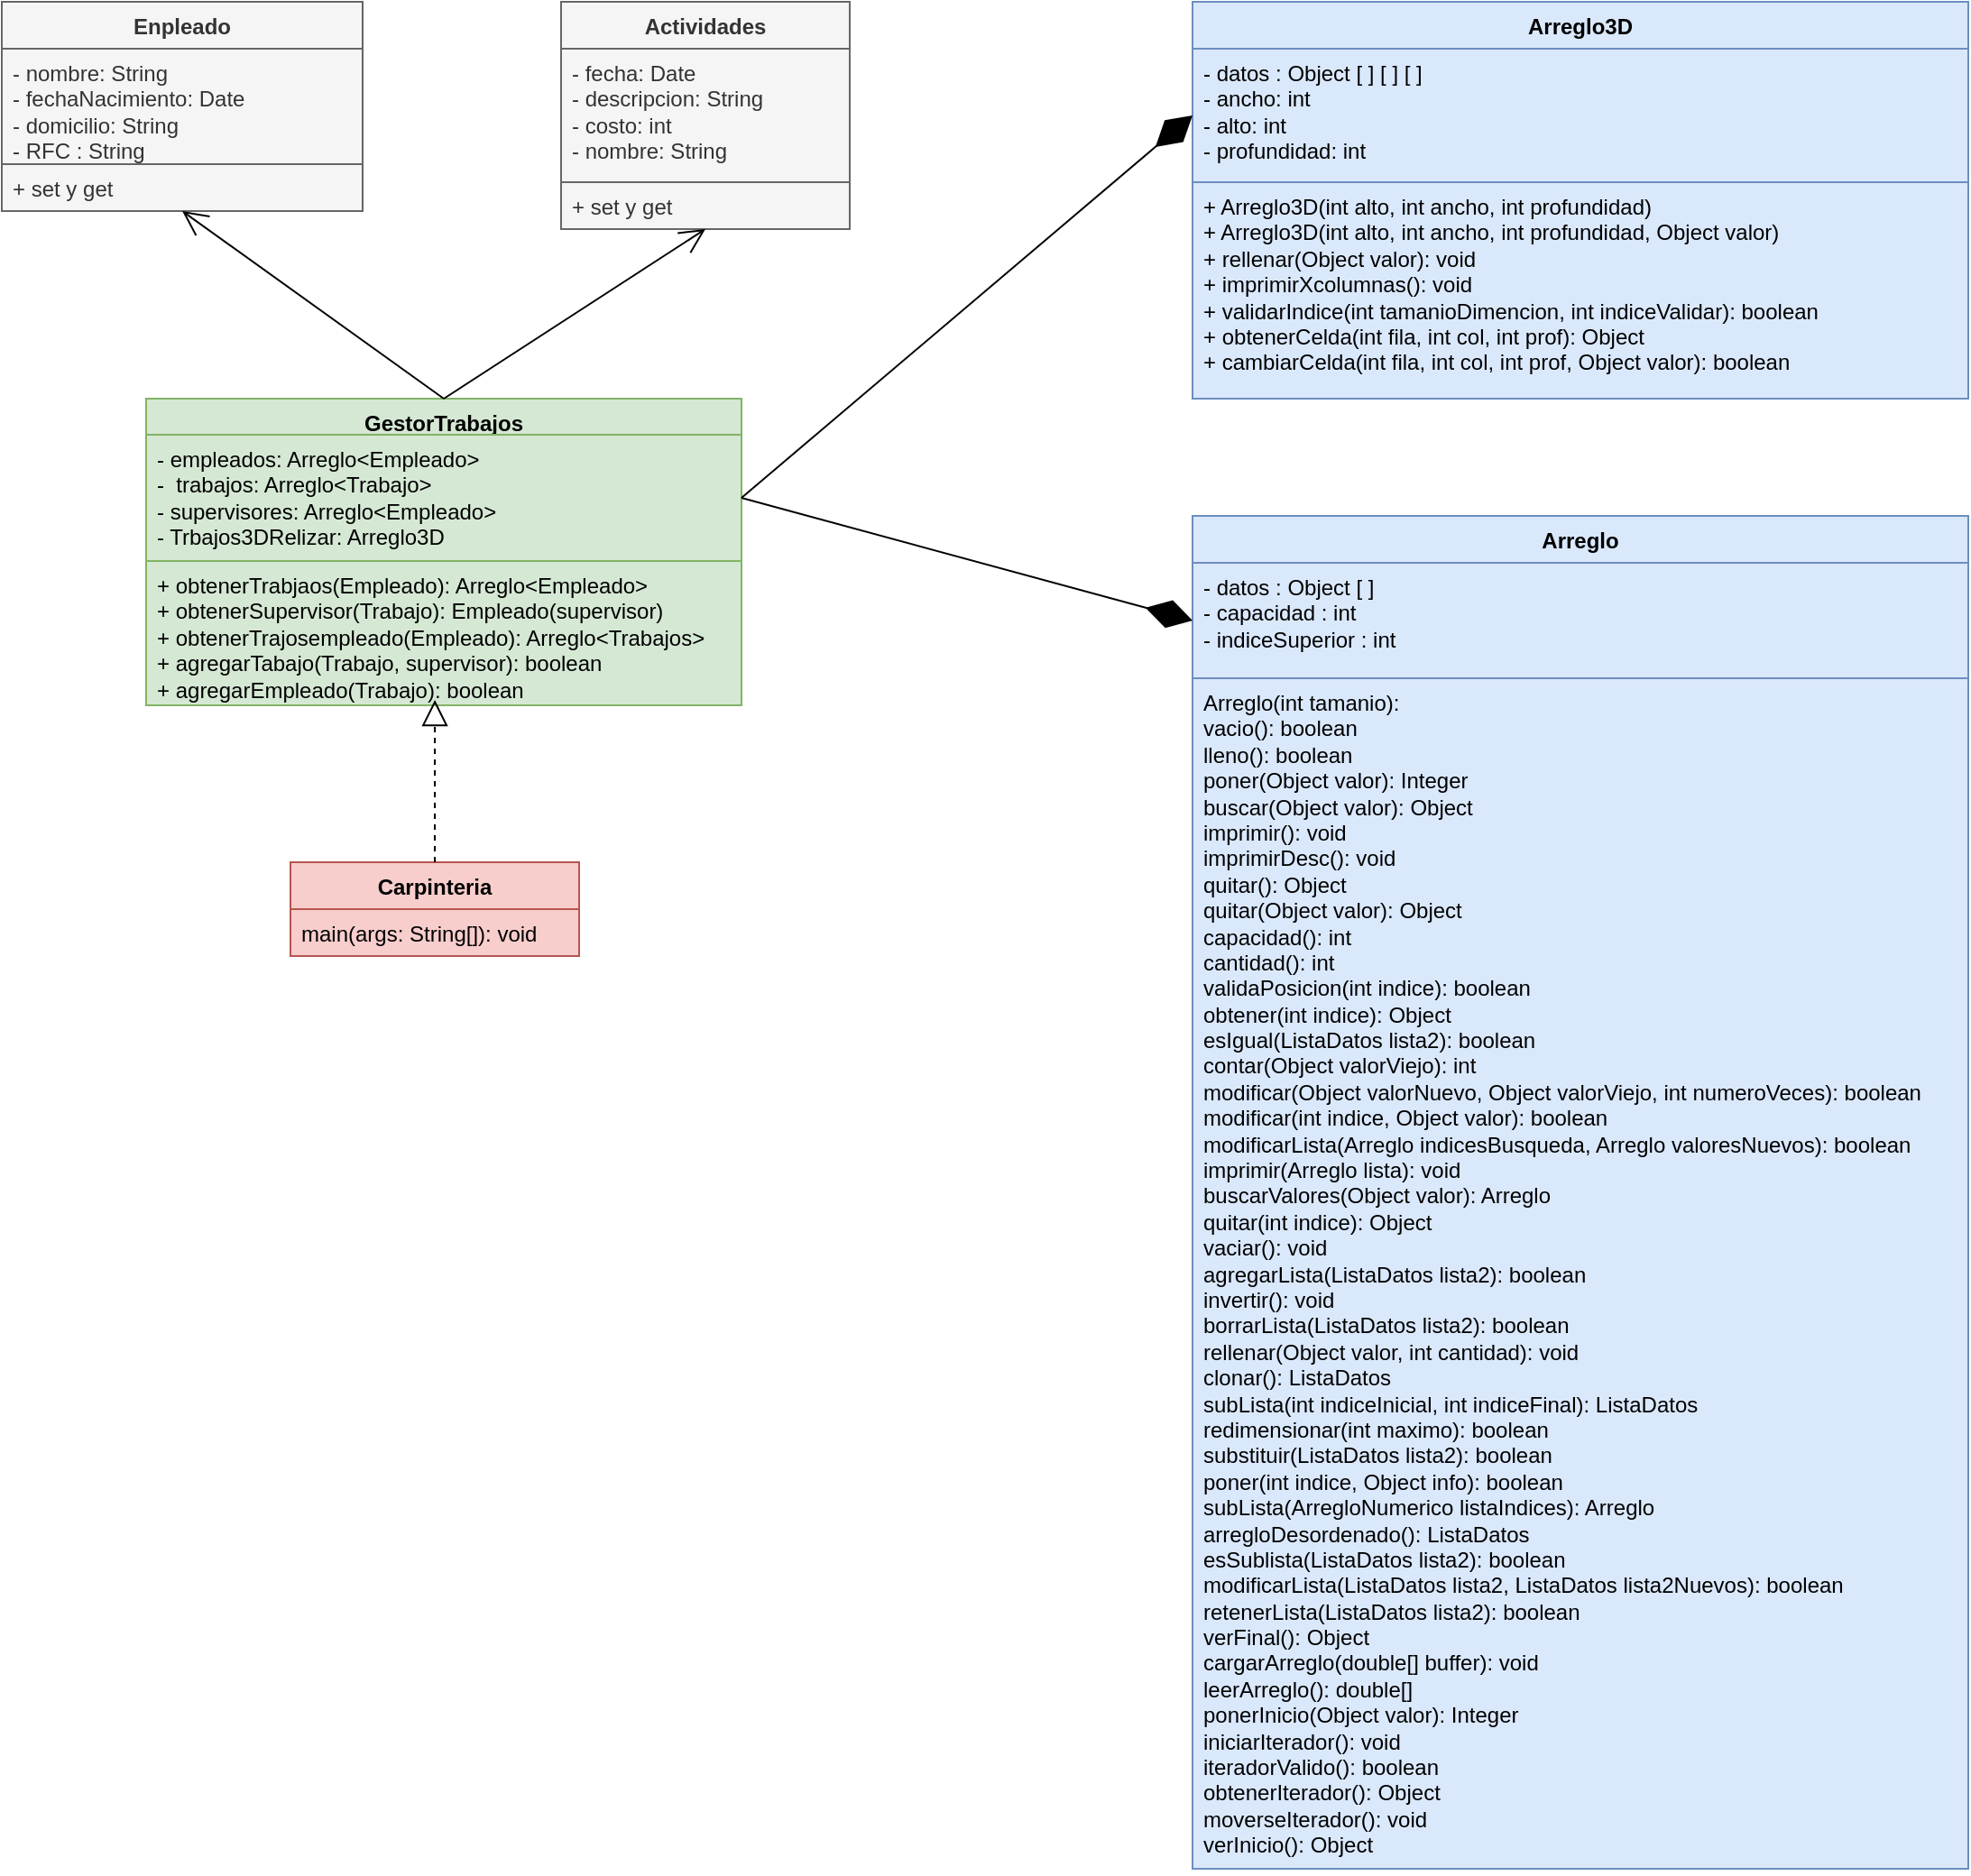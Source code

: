<mxfile>
    <diagram id="cqazEiUZD2g5YKeuqgiH" name="Page-1">
        <mxGraphModel dx="1386" dy="825" grid="1" gridSize="10" guides="1" tooltips="1" connect="1" arrows="1" fold="1" page="1" pageScale="1" pageWidth="850" pageHeight="1100" math="0" shadow="0">
            <root>
                <mxCell id="0"/>
                <mxCell id="1" parent="0"/>
                <mxCell id="2" value="Enpleado" style="swimlane;fontStyle=1;align=center;verticalAlign=top;childLayout=stackLayout;horizontal=1;startSize=26;horizontalStack=0;resizeParent=1;resizeParentMax=0;resizeLast=0;collapsible=1;marginBottom=0;whiteSpace=wrap;html=1;fillColor=#f5f5f5;fontColor=#333333;strokeColor=#666666;" vertex="1" parent="1">
                    <mxGeometry x="310" y="30" width="200" height="116" as="geometry"/>
                </mxCell>
                <mxCell id="3" value="- nombre: String&lt;div&gt;- fechaNacimiento: Date&lt;/div&gt;&lt;div&gt;- domicilio: String&lt;/div&gt;&lt;div&gt;- RFC : String&lt;span style=&quot;background-color: transparent;&quot;&gt;&amp;nbsp;&amp;nbsp;&lt;/span&gt;&lt;/div&gt;" style="text;strokeColor=#666666;fillColor=#f5f5f5;align=left;verticalAlign=top;spacingLeft=4;spacingRight=4;overflow=hidden;rotatable=0;points=[[0,0.5],[1,0.5]];portConstraint=eastwest;whiteSpace=wrap;html=1;fontColor=#333333;" vertex="1" parent="2">
                    <mxGeometry y="26" width="200" height="64" as="geometry"/>
                </mxCell>
                <mxCell id="4" value="+ set y get&amp;nbsp;" style="text;strokeColor=#666666;fillColor=#f5f5f5;align=left;verticalAlign=top;spacingLeft=4;spacingRight=4;overflow=hidden;rotatable=0;points=[[0,0.5],[1,0.5]];portConstraint=eastwest;whiteSpace=wrap;html=1;fontColor=#333333;" vertex="1" parent="2">
                    <mxGeometry y="90" width="200" height="26" as="geometry"/>
                </mxCell>
                <mxCell id="5" value="Actividades" style="swimlane;fontStyle=1;align=center;verticalAlign=top;childLayout=stackLayout;horizontal=1;startSize=26;horizontalStack=0;resizeParent=1;resizeParentMax=0;resizeLast=0;collapsible=1;marginBottom=0;whiteSpace=wrap;html=1;fillColor=#f5f5f5;fontColor=#333333;strokeColor=#666666;" vertex="1" parent="1">
                    <mxGeometry x="620" y="30" width="160" height="126" as="geometry"/>
                </mxCell>
                <mxCell id="6" value="- fecha: Date&lt;div&gt;- descripcion: String&lt;/div&gt;&lt;div&gt;- costo: int&amp;nbsp;&lt;/div&gt;&lt;div&gt;- nombre: String&amp;nbsp;&lt;/div&gt;" style="text;strokeColor=#666666;fillColor=#f5f5f5;align=left;verticalAlign=top;spacingLeft=4;spacingRight=4;overflow=hidden;rotatable=0;points=[[0,0.5],[1,0.5]];portConstraint=eastwest;whiteSpace=wrap;html=1;fontColor=#333333;" vertex="1" parent="5">
                    <mxGeometry y="26" width="160" height="74" as="geometry"/>
                </mxCell>
                <mxCell id="7" value="+ set y get" style="text;strokeColor=#666666;fillColor=#f5f5f5;align=left;verticalAlign=top;spacingLeft=4;spacingRight=4;overflow=hidden;rotatable=0;points=[[0,0.5],[1,0.5]];portConstraint=eastwest;whiteSpace=wrap;html=1;fontColor=#333333;" vertex="1" parent="5">
                    <mxGeometry y="100" width="160" height="26" as="geometry"/>
                </mxCell>
                <mxCell id="8" value="GestorTrabajos" style="swimlane;fontStyle=1;align=center;verticalAlign=top;childLayout=stackLayout;horizontal=1;startSize=20;horizontalStack=0;resizeParent=1;resizeParentMax=0;resizeLast=0;collapsible=1;marginBottom=0;whiteSpace=wrap;html=1;fillColor=#d5e8d4;strokeColor=#82b366;" vertex="1" parent="1">
                    <mxGeometry x="390" y="250" width="330" height="170" as="geometry"/>
                </mxCell>
                <mxCell id="9" value="- empleados: Arreglo&amp;lt;Empleado&amp;gt;&lt;div&gt;-&amp;nbsp; trabajos: Arreglo&amp;lt;Trabajo&amp;gt;&lt;/div&gt;&lt;div&gt;- supervisores: Arreglo&amp;lt;Empleado&amp;gt;&lt;/div&gt;&lt;div&gt;- Trbajos3DRelizar: Arreglo3D&lt;/div&gt;" style="text;strokeColor=#82b366;fillColor=#d5e8d4;align=left;verticalAlign=top;spacingLeft=4;spacingRight=4;overflow=hidden;rotatable=0;points=[[0,0.5],[1,0.5]];portConstraint=eastwest;whiteSpace=wrap;html=1;" vertex="1" parent="8">
                    <mxGeometry y="20" width="330" height="70" as="geometry"/>
                </mxCell>
                <mxCell id="11" value="+ obtenerTrabjaos(Empleado): Arreglo&amp;lt;Empleado&amp;gt;&lt;div&gt;+ obtenerSupervisor(Trabajo): Empleado(supervisor)&lt;/div&gt;&lt;div&gt;+ obtenerTrajosempleado(Empleado): Arreglo&amp;lt;Trabajos&amp;gt;&lt;/div&gt;&lt;div&gt;+ agregarTabajo(Trabajo, supervisor): boolean&lt;/div&gt;&lt;div&gt;+ agregarEmpleado(Trabajo): boolean&lt;/div&gt;" style="text;strokeColor=#82b366;fillColor=#d5e8d4;align=left;verticalAlign=top;spacingLeft=4;spacingRight=4;overflow=hidden;rotatable=0;points=[[0,0.5],[1,0.5]];portConstraint=eastwest;whiteSpace=wrap;html=1;" vertex="1" parent="8">
                    <mxGeometry y="90" width="330" height="80" as="geometry"/>
                </mxCell>
                <mxCell id="12" value="" style="endArrow=open;endFill=1;endSize=12;html=1;entryX=0.5;entryY=1;entryDx=0;entryDy=0;exitX=0.5;exitY=0;exitDx=0;exitDy=0;" edge="1" parent="1" source="8" target="5">
                    <mxGeometry width="160" relative="1" as="geometry">
                        <mxPoint x="670" y="280" as="sourcePoint"/>
                        <mxPoint x="830" y="280" as="targetPoint"/>
                    </mxGeometry>
                </mxCell>
                <mxCell id="13" value="" style="endArrow=open;endFill=1;endSize=12;html=1;entryX=0.5;entryY=1;entryDx=0;entryDy=0;exitX=0.5;exitY=0;exitDx=0;exitDy=0;" edge="1" parent="1" source="8" target="2">
                    <mxGeometry width="160" relative="1" as="geometry">
                        <mxPoint x="670" y="280" as="sourcePoint"/>
                        <mxPoint x="830" y="280" as="targetPoint"/>
                    </mxGeometry>
                </mxCell>
                <mxCell id="14" value="Arreglo" style="swimlane;fontStyle=1;align=center;verticalAlign=top;childLayout=stackLayout;horizontal=1;startSize=26;horizontalStack=0;resizeParent=1;resizeParentMax=0;resizeLast=0;collapsible=1;marginBottom=0;whiteSpace=wrap;html=1;fillColor=#dae8fc;strokeColor=#6c8ebf;" vertex="1" parent="1">
                    <mxGeometry x="970" y="315" width="430" height="750" as="geometry"/>
                </mxCell>
                <mxCell id="15" value="- datos : &lt;span class=&quot;hljs-keyword&quot;&gt;Object&amp;nbsp;&lt;/span&gt;[ ]&amp;nbsp;&lt;br&gt;- capacidad : &lt;span class=&quot;hljs-type&quot;&gt;int&lt;/span&gt;&amp;nbsp;&lt;br&gt;- indiceSuperior : &lt;span class=&quot;hljs-type&quot;&gt;int&lt;/span&gt;" style="text;strokeColor=#6c8ebf;fillColor=#dae8fc;align=left;verticalAlign=top;spacingLeft=4;spacingRight=4;overflow=hidden;rotatable=0;points=[[0,0.5],[1,0.5]];portConstraint=eastwest;whiteSpace=wrap;html=1;" vertex="1" parent="14">
                    <mxGeometry y="26" width="430" height="64" as="geometry"/>
                </mxCell>
                <mxCell id="16" value="&lt;div&gt;&lt;font color=&quot;#000000&quot;&gt;Arreglo(int tamanio):&lt;/font&gt;&lt;/div&gt;&lt;div&gt;&lt;font color=&quot;#000000&quot;&gt;vacio(): boolean&lt;/font&gt;&lt;/div&gt;&lt;div&gt;&lt;font color=&quot;#000000&quot;&gt;lleno(): boolean&lt;/font&gt;&lt;/div&gt;&lt;div&gt;&lt;font color=&quot;#000000&quot;&gt;poner(Object valor): Integer&lt;/font&gt;&lt;/div&gt;&lt;div&gt;&lt;font color=&quot;#000000&quot;&gt;buscar(Object valor): Object&lt;/font&gt;&lt;/div&gt;&lt;div&gt;&lt;font color=&quot;#000000&quot;&gt;imprimir(): void&lt;/font&gt;&lt;/div&gt;&lt;div&gt;&lt;font color=&quot;#000000&quot;&gt;imprimirDesc(): void&lt;/font&gt;&lt;/div&gt;&lt;div&gt;&lt;font color=&quot;#000000&quot;&gt;quitar(): Object&lt;/font&gt;&lt;/div&gt;&lt;div&gt;&lt;font color=&quot;#000000&quot;&gt;quitar(Object valor): Object&lt;/font&gt;&lt;/div&gt;&lt;div&gt;&lt;font color=&quot;#000000&quot;&gt;capacidad(): int&lt;/font&gt;&lt;/div&gt;&lt;div&gt;&lt;font color=&quot;#000000&quot;&gt;cantidad(): int&lt;/font&gt;&lt;/div&gt;&lt;div&gt;&lt;font color=&quot;#000000&quot;&gt;validaPosicion(int indice): boolean&lt;/font&gt;&lt;/div&gt;&lt;div&gt;&lt;font color=&quot;#000000&quot;&gt;obtener(int indice): Object&lt;/font&gt;&lt;/div&gt;&lt;div&gt;&lt;font color=&quot;#000000&quot;&gt;esIgual(ListaDatos lista2): boolean&lt;/font&gt;&lt;/div&gt;&lt;div&gt;&lt;font color=&quot;#000000&quot;&gt;contar(Object valorViejo): int&lt;/font&gt;&lt;/div&gt;&lt;div&gt;&lt;font color=&quot;#000000&quot;&gt;modificar(Object valorNuevo, Object valorViejo, int numeroVeces): boolean&lt;/font&gt;&lt;/div&gt;&lt;div&gt;&lt;font color=&quot;#000000&quot;&gt;modificar(int indice, Object valor): boolean&lt;/font&gt;&lt;/div&gt;&lt;div&gt;&lt;font color=&quot;#000000&quot;&gt;modificarLista(Arreglo indicesBusqueda, Arreglo valoresNuevos): boolean&lt;/font&gt;&lt;/div&gt;&lt;div&gt;&lt;font color=&quot;#000000&quot;&gt;imprimir(Arreglo lista): void&lt;/font&gt;&lt;/div&gt;&lt;div&gt;&lt;font color=&quot;#000000&quot;&gt;buscarValores(Object valor): Arreglo&lt;/font&gt;&lt;/div&gt;&lt;div&gt;&lt;font color=&quot;#000000&quot;&gt;quitar(int indice): Object&lt;/font&gt;&lt;/div&gt;&lt;div&gt;&lt;font color=&quot;#000000&quot;&gt;vaciar(): void&lt;/font&gt;&lt;/div&gt;&lt;div&gt;&lt;font color=&quot;#000000&quot;&gt;agregarLista(ListaDatos lista2): boolean&lt;/font&gt;&lt;/div&gt;&lt;div&gt;&lt;font color=&quot;#000000&quot;&gt;invertir(): void&lt;/font&gt;&lt;/div&gt;&lt;div&gt;&lt;font color=&quot;#000000&quot;&gt;borrarLista(ListaDatos lista2): boolean&lt;/font&gt;&lt;/div&gt;&lt;div&gt;&lt;font color=&quot;#000000&quot;&gt;rellenar(Object valor, int cantidad): void&lt;/font&gt;&lt;/div&gt;&lt;div&gt;&lt;font color=&quot;#000000&quot;&gt;clonar(): ListaDatos&lt;/font&gt;&lt;/div&gt;&lt;div&gt;&lt;font color=&quot;#000000&quot;&gt;subLista(int indiceInicial, int indiceFinal): ListaDatos&lt;/font&gt;&lt;/div&gt;&lt;div&gt;&lt;font color=&quot;#000000&quot;&gt;redimensionar(int maximo): boolean&lt;/font&gt;&lt;/div&gt;&lt;div&gt;&lt;font color=&quot;#000000&quot;&gt;substituir(ListaDatos lista2): boolean&lt;/font&gt;&lt;/div&gt;&lt;div&gt;&lt;font color=&quot;#000000&quot;&gt;poner(int indice, Object info): boolean&lt;/font&gt;&lt;/div&gt;&lt;div&gt;&lt;font color=&quot;#000000&quot;&gt;subLista(ArregloNumerico listaIndices): Arreglo&lt;/font&gt;&lt;/div&gt;&lt;div&gt;&lt;font color=&quot;#000000&quot;&gt;arregloDesordenado(): ListaDatos&lt;/font&gt;&lt;/div&gt;&lt;div&gt;&lt;font color=&quot;#000000&quot;&gt;esSublista(ListaDatos lista2): boolean&lt;/font&gt;&lt;/div&gt;&lt;div&gt;&lt;font color=&quot;#000000&quot;&gt;modificarLista(ListaDatos lista2, ListaDatos lista2Nuevos): boolean&lt;/font&gt;&lt;/div&gt;&lt;div&gt;&lt;font color=&quot;#000000&quot;&gt;retenerLista(ListaDatos lista2): boolean&lt;/font&gt;&lt;/div&gt;&lt;div&gt;&lt;font color=&quot;#000000&quot;&gt;verFinal(): Object&lt;/font&gt;&lt;/div&gt;&lt;div&gt;&lt;font color=&quot;#000000&quot;&gt;cargarArreglo(double[] buffer): void&lt;/font&gt;&lt;/div&gt;&lt;div&gt;&lt;font color=&quot;#000000&quot;&gt;leerArreglo(): double[]&lt;/font&gt;&lt;/div&gt;&lt;div&gt;&lt;font color=&quot;#000000&quot;&gt;ponerInicio(Object valor): Integer&lt;/font&gt;&lt;/div&gt;&lt;div&gt;&lt;font color=&quot;#000000&quot;&gt;iniciarIterador(): void&lt;/font&gt;&lt;/div&gt;&lt;div&gt;&lt;font color=&quot;#000000&quot;&gt;iteradorValido(): boolean&lt;/font&gt;&lt;/div&gt;&lt;div&gt;&lt;font color=&quot;#000000&quot;&gt;obtenerIterador(): Object&lt;/font&gt;&lt;/div&gt;&lt;div&gt;&lt;font color=&quot;#000000&quot;&gt;moverseIterador(): void&lt;/font&gt;&lt;/div&gt;&lt;div&gt;&lt;font color=&quot;#000000&quot;&gt;verInicio(): Object&lt;/font&gt;&lt;/div&gt;" style="text;strokeColor=#6c8ebf;fillColor=#dae8fc;align=left;verticalAlign=top;spacingLeft=4;spacingRight=4;overflow=hidden;rotatable=0;points=[[0,0.5],[1,0.5]];portConstraint=eastwest;whiteSpace=wrap;html=1;" vertex="1" parent="14">
                    <mxGeometry y="90" width="430" height="660" as="geometry"/>
                </mxCell>
                <mxCell id="17" value="Arreglo3D" style="swimlane;fontStyle=1;align=center;verticalAlign=top;childLayout=stackLayout;horizontal=1;startSize=26;horizontalStack=0;resizeParent=1;resizeParentMax=0;resizeLast=0;collapsible=1;marginBottom=0;whiteSpace=wrap;html=1;fillColor=#dae8fc;strokeColor=#6c8ebf;" vertex="1" parent="1">
                    <mxGeometry x="970" y="30" width="430" height="220" as="geometry"/>
                </mxCell>
                <mxCell id="18" value="- datos : &lt;span class=&quot;hljs-keyword&quot;&gt;Object&amp;nbsp;&lt;/span&gt;[ ] [ ] [ ]&lt;br&gt;-&amp;nbsp;&lt;span style=&quot;background-color: transparent;&quot;&gt;&lt;font color=&quot;#000000&quot;&gt;ancho: int&lt;/font&gt;&lt;/span&gt;&lt;div&gt;&lt;font color=&quot;#000000&quot;&gt;- alto: int&lt;/font&gt;&lt;/div&gt;&lt;div&gt;&lt;font color=&quot;#000000&quot;&gt;- profundidad: int&lt;/font&gt;&lt;/div&gt;&lt;div&gt;&lt;br&gt;&lt;/div&gt;" style="text;strokeColor=#6c8ebf;fillColor=#dae8fc;align=left;verticalAlign=top;spacingLeft=4;spacingRight=4;overflow=hidden;rotatable=0;points=[[0,0.5],[1,0.5]];portConstraint=eastwest;whiteSpace=wrap;html=1;" vertex="1" parent="17">
                    <mxGeometry y="26" width="430" height="74" as="geometry"/>
                </mxCell>
                <mxCell id="19" value="&lt;div&gt;&lt;font color=&quot;#000000&quot;&gt;+ Arreglo3D(int alto, int ancho, int profundidad)&lt;/font&gt;&lt;/div&gt;&lt;div&gt;&lt;font color=&quot;#000000&quot;&gt;+ Arreglo3D(int alto, int ancho, int profundidad, Object valor)&lt;/font&gt;&lt;/div&gt;&lt;div&gt;&lt;font color=&quot;#000000&quot;&gt;+ rellenar(Object valor): void&lt;/font&gt;&lt;/div&gt;&lt;div&gt;&lt;font color=&quot;#000000&quot;&gt;+ imprimirXcolumnas(): void&lt;/font&gt;&lt;/div&gt;&lt;div&gt;&lt;font color=&quot;#000000&quot;&gt;+ validarIndice(int tamanioDimencion, int indiceValidar): boolean&lt;/font&gt;&lt;/div&gt;&lt;div&gt;&lt;font color=&quot;#000000&quot;&gt;+ obtenerCelda(int fila, int col, int prof): Object&lt;/font&gt;&lt;/div&gt;&lt;div&gt;&lt;font color=&quot;#000000&quot;&gt;+ cambiarCelda(int fila, int col, int prof, Object valor): boolean&lt;/font&gt;&lt;/div&gt;" style="text;strokeColor=#6c8ebf;fillColor=#dae8fc;align=left;verticalAlign=top;spacingLeft=4;spacingRight=4;overflow=hidden;rotatable=0;points=[[0,0.5],[1,0.5]];portConstraint=eastwest;whiteSpace=wrap;html=1;" vertex="1" parent="17">
                    <mxGeometry y="100" width="430" height="120" as="geometry"/>
                </mxCell>
                <mxCell id="20" value="" style="endArrow=diamondThin;endFill=1;endSize=24;html=1;entryX=0;entryY=0.5;entryDx=0;entryDy=0;exitX=1;exitY=0.5;exitDx=0;exitDy=0;" edge="1" parent="1" source="9" target="18">
                    <mxGeometry width="160" relative="1" as="geometry">
                        <mxPoint x="620" y="250" as="sourcePoint"/>
                        <mxPoint x="780" y="250" as="targetPoint"/>
                    </mxGeometry>
                </mxCell>
                <mxCell id="21" value="" style="endArrow=diamondThin;endFill=1;endSize=24;html=1;entryX=0;entryY=0.5;entryDx=0;entryDy=0;exitX=1;exitY=0.5;exitDx=0;exitDy=0;" edge="1" parent="1" source="9" target="15">
                    <mxGeometry width="160" relative="1" as="geometry">
                        <mxPoint x="620" y="250" as="sourcePoint"/>
                        <mxPoint x="780" y="250" as="targetPoint"/>
                    </mxGeometry>
                </mxCell>
                <mxCell id="22" value="Carpinteria" style="swimlane;fontStyle=1;align=center;verticalAlign=top;childLayout=stackLayout;horizontal=1;startSize=26;horizontalStack=0;resizeParent=1;resizeParentMax=0;resizeLast=0;collapsible=1;marginBottom=0;whiteSpace=wrap;html=1;fillColor=#f8cecc;strokeColor=#b85450;" vertex="1" parent="1">
                    <mxGeometry x="470" y="507" width="160" height="52" as="geometry"/>
                </mxCell>
                <mxCell id="25" value="&lt;span style=&quot;color: rgb(0, 0, 0);&quot;&gt;main(args: String[]): void&lt;/span&gt;" style="text;strokeColor=#b85450;fillColor=#f8cecc;align=left;verticalAlign=top;spacingLeft=4;spacingRight=4;overflow=hidden;rotatable=0;points=[[0,0.5],[1,0.5]];portConstraint=eastwest;whiteSpace=wrap;html=1;" vertex="1" parent="22">
                    <mxGeometry y="26" width="160" height="26" as="geometry"/>
                </mxCell>
                <mxCell id="26" value="" style="endArrow=block;dashed=1;endFill=0;endSize=12;html=1;exitX=0.5;exitY=0;exitDx=0;exitDy=0;entryX=0.485;entryY=0.963;entryDx=0;entryDy=0;entryPerimeter=0;" edge="1" parent="1" source="22" target="11">
                    <mxGeometry width="160" relative="1" as="geometry">
                        <mxPoint x="670" y="340" as="sourcePoint"/>
                        <mxPoint x="560" y="420" as="targetPoint"/>
                    </mxGeometry>
                </mxCell>
            </root>
        </mxGraphModel>
    </diagram>
</mxfile>